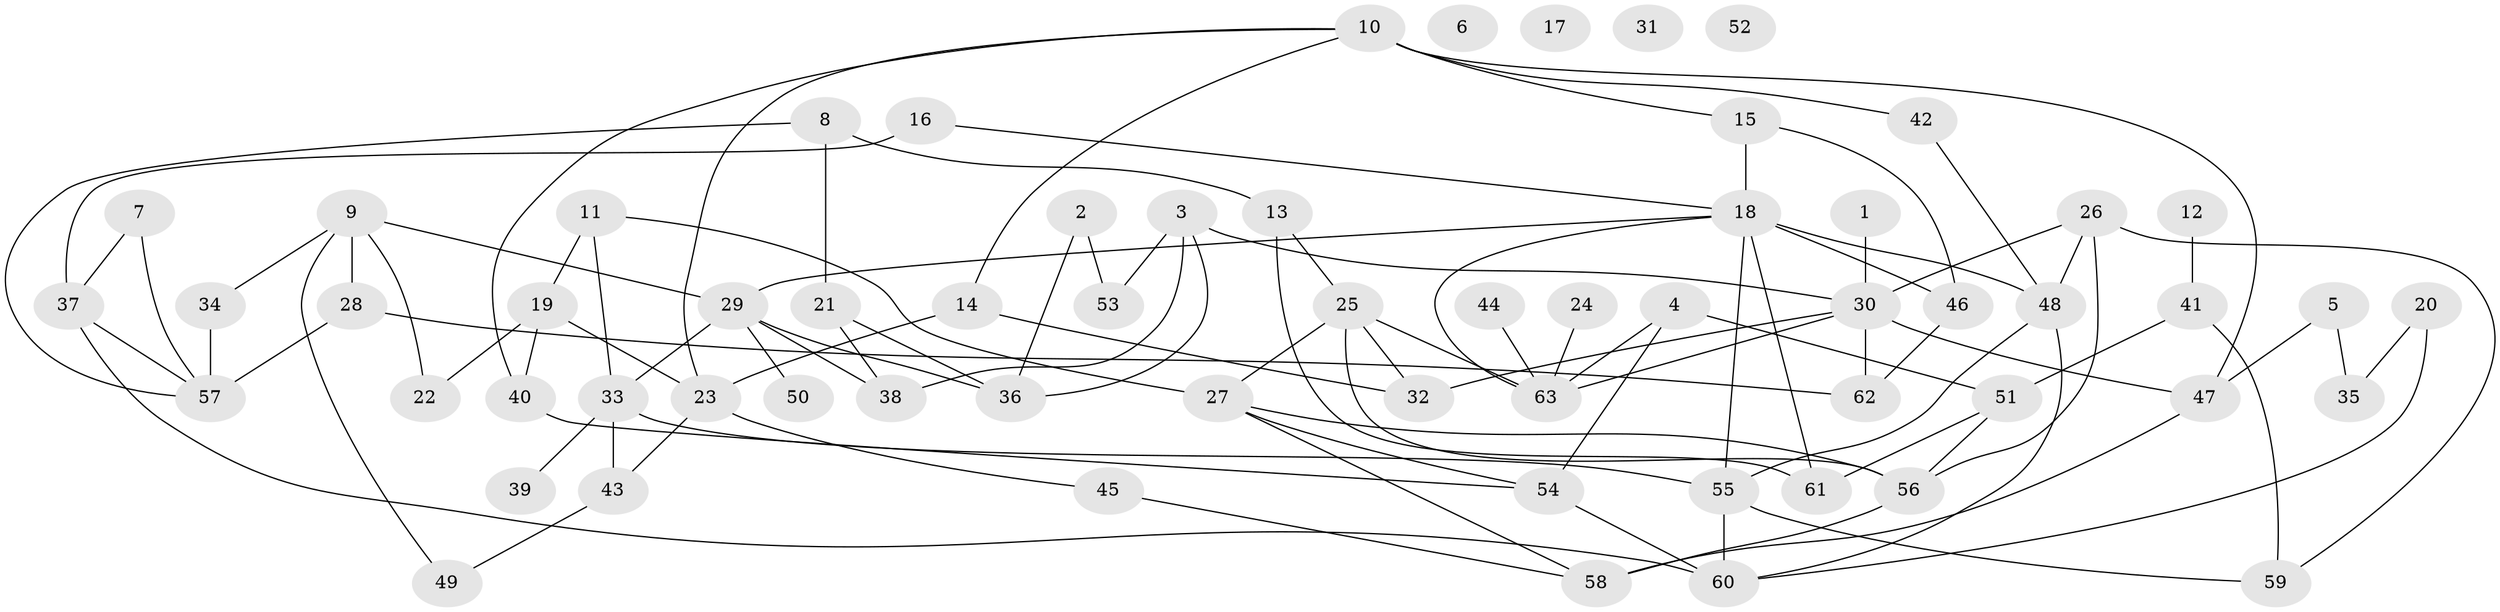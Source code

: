 // coarse degree distribution, {0: 0.16, 2: 0.16, 4: 0.2, 3: 0.16, 1: 0.12, 5: 0.12, 8: 0.08}
// Generated by graph-tools (version 1.1) at 2025/43/03/04/25 21:43:33]
// undirected, 63 vertices, 100 edges
graph export_dot {
graph [start="1"]
  node [color=gray90,style=filled];
  1;
  2;
  3;
  4;
  5;
  6;
  7;
  8;
  9;
  10;
  11;
  12;
  13;
  14;
  15;
  16;
  17;
  18;
  19;
  20;
  21;
  22;
  23;
  24;
  25;
  26;
  27;
  28;
  29;
  30;
  31;
  32;
  33;
  34;
  35;
  36;
  37;
  38;
  39;
  40;
  41;
  42;
  43;
  44;
  45;
  46;
  47;
  48;
  49;
  50;
  51;
  52;
  53;
  54;
  55;
  56;
  57;
  58;
  59;
  60;
  61;
  62;
  63;
  1 -- 30;
  2 -- 36;
  2 -- 53;
  3 -- 30;
  3 -- 36;
  3 -- 38;
  3 -- 53;
  4 -- 51;
  4 -- 54;
  4 -- 63;
  5 -- 35;
  5 -- 47;
  7 -- 37;
  7 -- 57;
  8 -- 13;
  8 -- 21;
  8 -- 57;
  9 -- 22;
  9 -- 28;
  9 -- 29;
  9 -- 34;
  9 -- 49;
  10 -- 14;
  10 -- 15;
  10 -- 23;
  10 -- 40;
  10 -- 42;
  10 -- 47;
  11 -- 19;
  11 -- 27;
  11 -- 33;
  12 -- 41;
  13 -- 25;
  13 -- 61;
  14 -- 23;
  14 -- 32;
  15 -- 18;
  15 -- 46;
  16 -- 18;
  16 -- 37;
  18 -- 29;
  18 -- 46;
  18 -- 48;
  18 -- 55;
  18 -- 61;
  18 -- 63;
  19 -- 22;
  19 -- 23;
  19 -- 40;
  20 -- 35;
  20 -- 60;
  21 -- 36;
  21 -- 38;
  23 -- 43;
  23 -- 45;
  24 -- 63;
  25 -- 27;
  25 -- 32;
  25 -- 56;
  25 -- 63;
  26 -- 30;
  26 -- 48;
  26 -- 56;
  26 -- 59;
  27 -- 54;
  27 -- 56;
  27 -- 58;
  28 -- 57;
  28 -- 62;
  29 -- 33;
  29 -- 36;
  29 -- 38;
  29 -- 50;
  30 -- 32;
  30 -- 47;
  30 -- 62;
  30 -- 63;
  33 -- 39;
  33 -- 43;
  33 -- 55;
  34 -- 57;
  37 -- 57;
  37 -- 60;
  40 -- 54;
  41 -- 51;
  41 -- 59;
  42 -- 48;
  43 -- 49;
  44 -- 63;
  45 -- 58;
  46 -- 62;
  47 -- 58;
  48 -- 55;
  48 -- 60;
  51 -- 56;
  51 -- 61;
  54 -- 60;
  55 -- 59;
  55 -- 60;
  56 -- 58;
}
